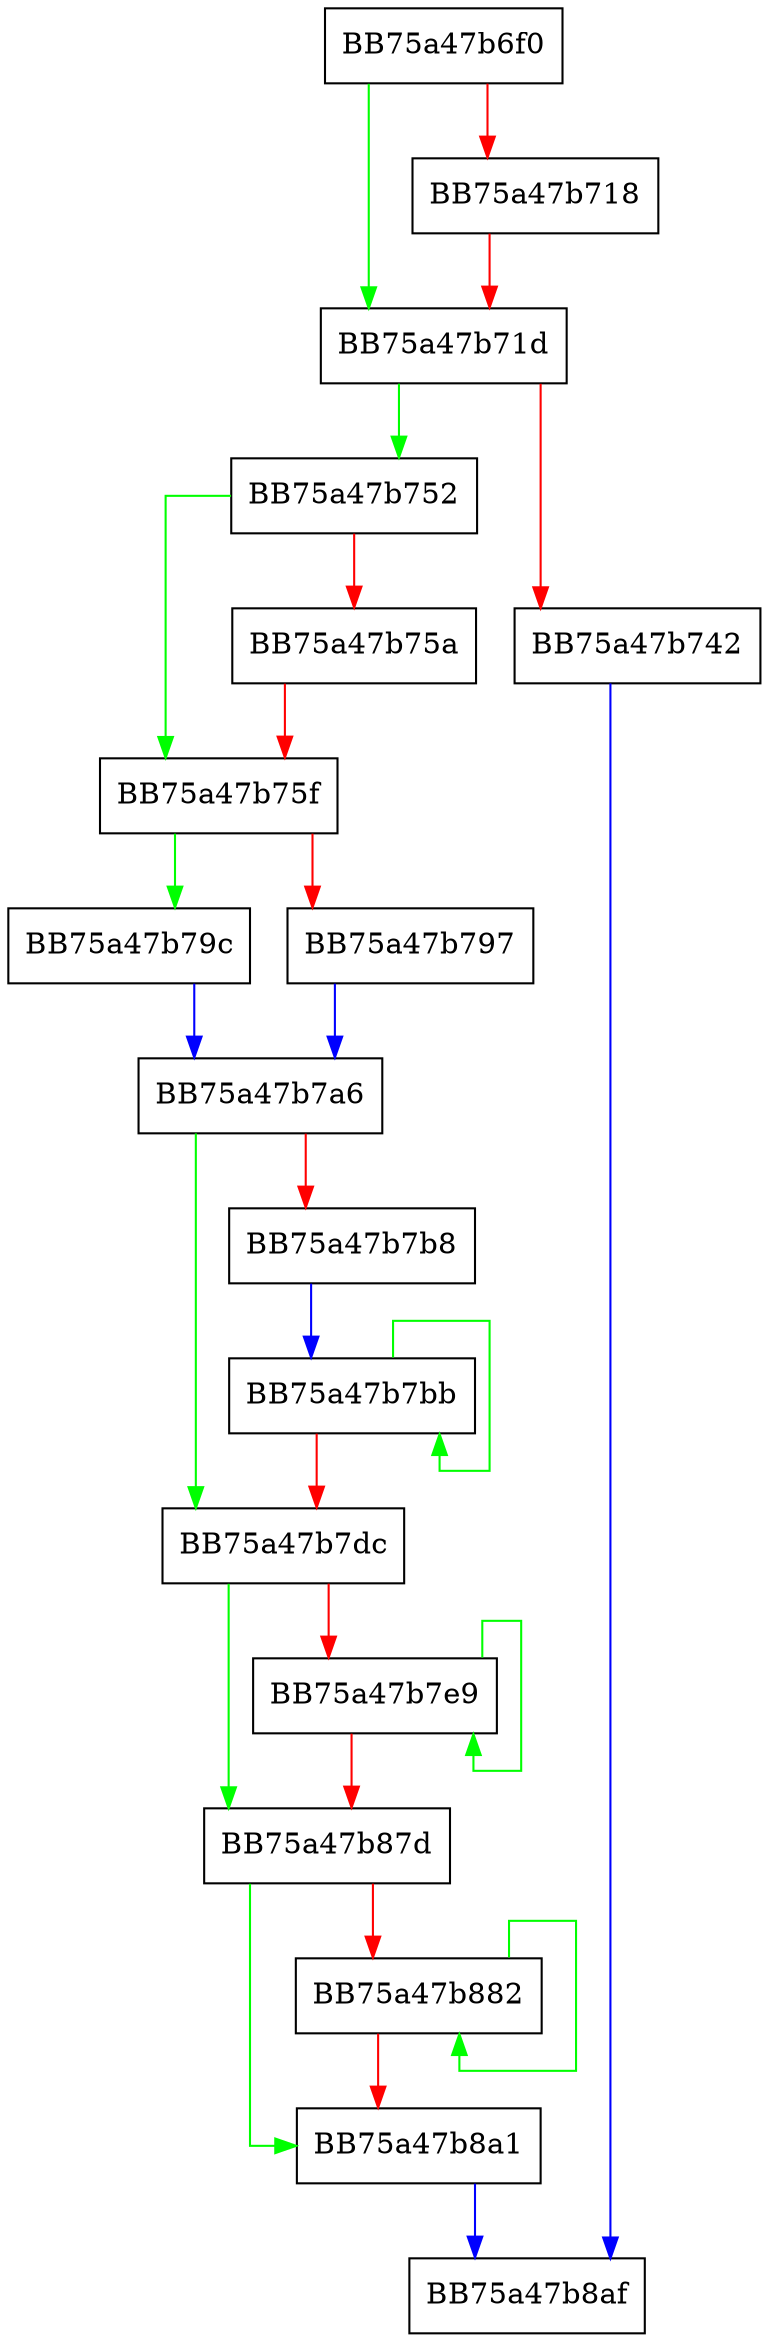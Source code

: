 digraph GetPathCrc {
  node [shape="box"];
  graph [splines=ortho];
  BB75a47b6f0 -> BB75a47b71d [color="green"];
  BB75a47b6f0 -> BB75a47b718 [color="red"];
  BB75a47b718 -> BB75a47b71d [color="red"];
  BB75a47b71d -> BB75a47b752 [color="green"];
  BB75a47b71d -> BB75a47b742 [color="red"];
  BB75a47b742 -> BB75a47b8af [color="blue"];
  BB75a47b752 -> BB75a47b75f [color="green"];
  BB75a47b752 -> BB75a47b75a [color="red"];
  BB75a47b75a -> BB75a47b75f [color="red"];
  BB75a47b75f -> BB75a47b79c [color="green"];
  BB75a47b75f -> BB75a47b797 [color="red"];
  BB75a47b797 -> BB75a47b7a6 [color="blue"];
  BB75a47b79c -> BB75a47b7a6 [color="blue"];
  BB75a47b7a6 -> BB75a47b7dc [color="green"];
  BB75a47b7a6 -> BB75a47b7b8 [color="red"];
  BB75a47b7b8 -> BB75a47b7bb [color="blue"];
  BB75a47b7bb -> BB75a47b7bb [color="green"];
  BB75a47b7bb -> BB75a47b7dc [color="red"];
  BB75a47b7dc -> BB75a47b87d [color="green"];
  BB75a47b7dc -> BB75a47b7e9 [color="red"];
  BB75a47b7e9 -> BB75a47b7e9 [color="green"];
  BB75a47b7e9 -> BB75a47b87d [color="red"];
  BB75a47b87d -> BB75a47b8a1 [color="green"];
  BB75a47b87d -> BB75a47b882 [color="red"];
  BB75a47b882 -> BB75a47b882 [color="green"];
  BB75a47b882 -> BB75a47b8a1 [color="red"];
  BB75a47b8a1 -> BB75a47b8af [color="blue"];
}